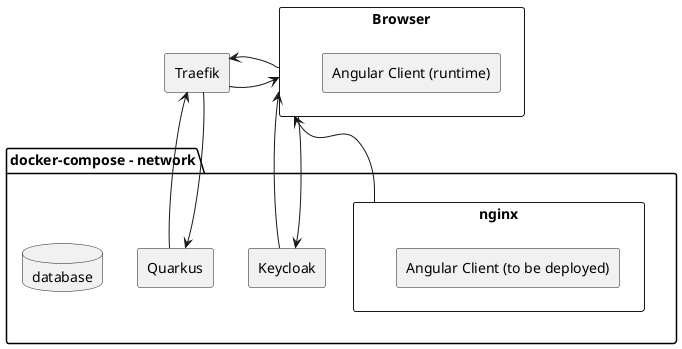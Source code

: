 @startuml

rectangle Browser {
    rectangle "Angular Client (runtime)"
}

rectangle Traefik

Browser <-down- Traefik
Browser -down-> Traefik

package "docker-compose - network" {



    rectangle Quarkus

    rectangle Keycloak

    database database

    rectangle nginx {
        rectangle "Angular Client (to be deployed)"
    }

}

Traefik <-- Quarkus
Traefik --> Quarkus

Keycloak --> Browser
Browser --> Keycloak
nginx --> Browser

@enduml